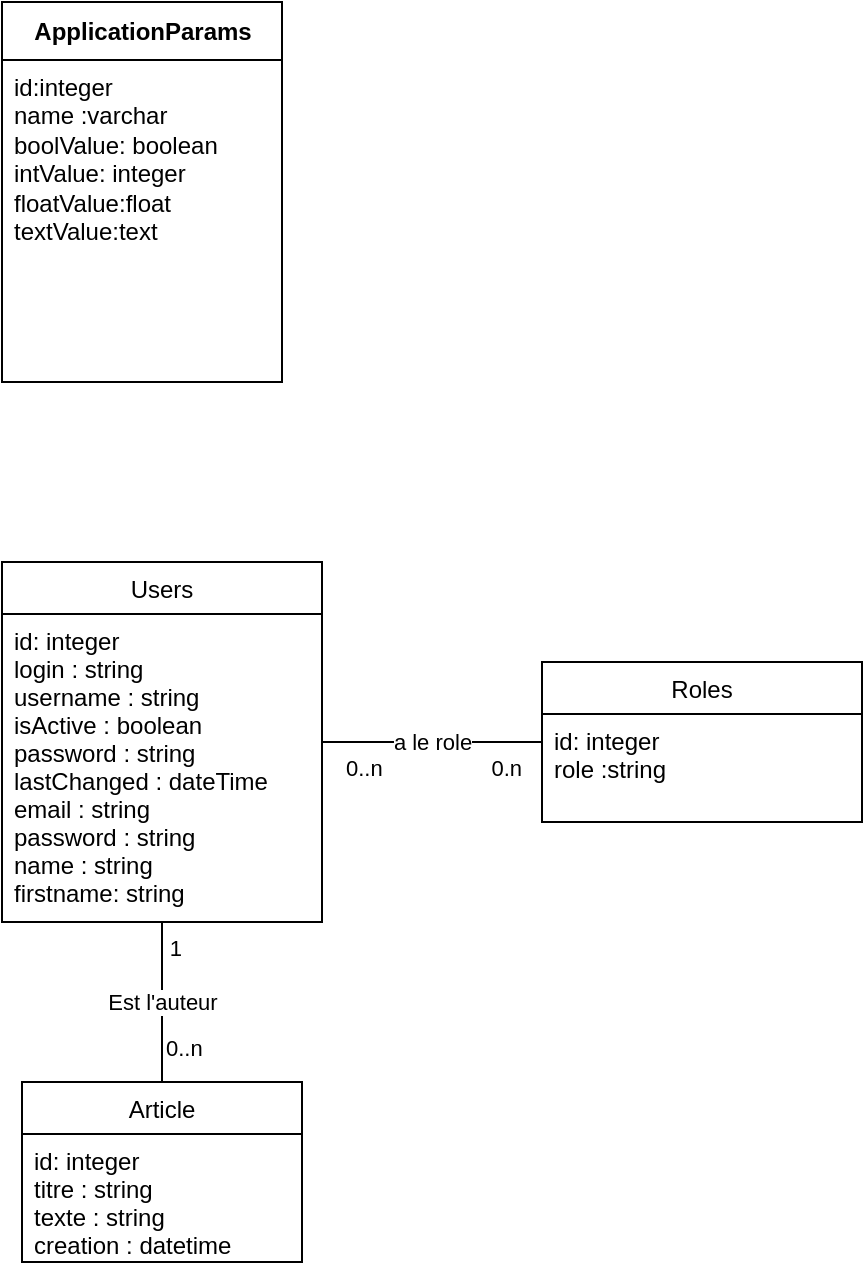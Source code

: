 <mxfile version="20.2.8" type="device"><diagram name="Page-1" id="c4acf3e9-155e-7222-9cf6-157b1a14988f"><mxGraphModel dx="1094" dy="649" grid="1" gridSize="10" guides="1" tooltips="1" connect="1" arrows="1" fold="1" page="1" pageScale="1" pageWidth="827" pageHeight="1169" background="none" math="0" shadow="0"><root><mxCell id="0"/><mxCell id="1" parent="0"/><mxCell id="r1uEUr1s6ltwUHR9csTd-1" value="Article" style="swimlane;fontStyle=0;childLayout=stackLayout;horizontal=1;startSize=26;fillColor=none;horizontalStack=0;resizeParent=1;resizeParentMax=0;resizeLast=0;collapsible=1;marginBottom=0;" parent="1" vertex="1"><mxGeometry x="50" y="580" width="140" height="90" as="geometry"/></mxCell><mxCell id="r1uEUr1s6ltwUHR9csTd-2" value="id: integer&#10;titre : string&#10;texte : string&#10;creation : datetime" style="text;strokeColor=none;fillColor=none;align=left;verticalAlign=top;spacingLeft=4;spacingRight=4;overflow=hidden;rotatable=0;points=[[0,0.5],[1,0.5]];portConstraint=eastwest;" parent="r1uEUr1s6ltwUHR9csTd-1" vertex="1"><mxGeometry y="26" width="140" height="64" as="geometry"/></mxCell><mxCell id="r1uEUr1s6ltwUHR9csTd-9" value="&lt;div&gt;Est l'auteur&lt;/div&gt;" style="endArrow=none;html=1;endSize=12;startArrow=none;startSize=14;startFill=0;edgeStyle=orthogonalEdgeStyle;rounded=0;endFill=0;" parent="1" source="r1uEUr1s6ltwUHR9csTd-1" target="yozUyFXdbr2WYpKYGwVX-4" edge="1"><mxGeometry relative="1" as="geometry"><mxPoint x="160" y="840" as="sourcePoint"/><mxPoint x="120" y="760" as="targetPoint"/></mxGeometry></mxCell><mxCell id="r1uEUr1s6ltwUHR9csTd-10" value="0..n" style="edgeLabel;resizable=0;html=1;align=left;verticalAlign=top;" parent="r1uEUr1s6ltwUHR9csTd-9" connectable="0" vertex="1"><mxGeometry x="-1" relative="1" as="geometry"><mxPoint y="-30" as="offset"/></mxGeometry></mxCell><mxCell id="r1uEUr1s6ltwUHR9csTd-11" value="1" style="edgeLabel;resizable=0;html=1;align=right;verticalAlign=top;" parent="r1uEUr1s6ltwUHR9csTd-9" connectable="0" vertex="1"><mxGeometry x="1" relative="1" as="geometry"><mxPoint x="10" as="offset"/></mxGeometry></mxCell><mxCell id="f_Fksj5VNuUpb4RnA_M--1" value="ApplicationParams" style="swimlane;fontStyle=1;align=center;verticalAlign=middle;childLayout=stackLayout;horizontal=1;startSize=29;horizontalStack=0;resizeParent=1;resizeParentMax=0;resizeLast=0;collapsible=0;marginBottom=0;html=1;" parent="1" vertex="1"><mxGeometry x="40" y="40" width="140" height="190" as="geometry"/></mxCell><mxCell id="f_Fksj5VNuUpb4RnA_M--2" value="&lt;div&gt;id:integer&lt;/div&gt;&lt;div&gt;name :varchar&lt;br&gt;&lt;/div&gt;&lt;div&gt;boolValue: boolean&lt;/div&gt;&lt;div&gt;intValue: integer&lt;br&gt;&lt;/div&gt;&lt;div&gt;floatValue:float&lt;/div&gt;&lt;div&gt;textValue:text&lt;br&gt;&lt;/div&gt;" style="text;html=1;strokeColor=none;fillColor=none;align=left;verticalAlign=top;spacingLeft=4;spacingRight=4;overflow=hidden;rotatable=0;points=[[0,0.5],[1,0.5]];portConstraint=eastwest;" parent="f_Fksj5VNuUpb4RnA_M--1" vertex="1"><mxGeometry y="29" width="140" height="161" as="geometry"/></mxCell><mxCell id="yozUyFXdbr2WYpKYGwVX-4" value="Users" style="swimlane;fontStyle=0;childLayout=stackLayout;horizontal=1;startSize=26;fillColor=none;horizontalStack=0;resizeParent=1;resizeParentMax=0;resizeLast=0;collapsible=1;marginBottom=0;" parent="1" vertex="1"><mxGeometry x="40" y="320" width="160" height="180" as="geometry"/></mxCell><mxCell id="yozUyFXdbr2WYpKYGwVX-5" value="id: integer&#10;login : string&#10;username : string&#10;isActive : boolean&#10;password : string&#10;lastChanged : dateTime&#10;email : string&#10;password : string&#10;name : string&#10;firstname: string" style="text;strokeColor=none;fillColor=none;align=left;verticalAlign=top;spacingLeft=4;spacingRight=4;overflow=hidden;rotatable=0;points=[[0,0.5],[1,0.5]];portConstraint=eastwest;" parent="yozUyFXdbr2WYpKYGwVX-4" vertex="1"><mxGeometry y="26" width="160" height="154" as="geometry"/></mxCell><mxCell id="yozUyFXdbr2WYpKYGwVX-6" value="Roles" style="swimlane;fontStyle=0;childLayout=stackLayout;horizontal=1;startSize=26;fillColor=none;horizontalStack=0;resizeParent=1;resizeParentMax=0;resizeLast=0;collapsible=1;marginBottom=0;" parent="1" vertex="1"><mxGeometry x="310" y="370" width="160" height="80" as="geometry"/></mxCell><mxCell id="yozUyFXdbr2WYpKYGwVX-7" value="id: integer&#10;role :string" style="text;strokeColor=none;fillColor=none;align=left;verticalAlign=top;spacingLeft=4;spacingRight=4;overflow=hidden;rotatable=0;points=[[0,0.5],[1,0.5]];portConstraint=eastwest;" parent="yozUyFXdbr2WYpKYGwVX-6" vertex="1"><mxGeometry y="26" width="160" height="54" as="geometry"/></mxCell><mxCell id="yozUyFXdbr2WYpKYGwVX-8" value="a le role" style="endArrow=none;html=1;endSize=12;startArrow=none;startSize=14;startFill=0;edgeStyle=orthogonalEdgeStyle;rounded=0;endFill=0;" parent="1" source="yozUyFXdbr2WYpKYGwVX-4" target="yozUyFXdbr2WYpKYGwVX-6" edge="1"><mxGeometry relative="1" as="geometry"><mxPoint x="310" y="520" as="sourcePoint"/><mxPoint x="350" y="410" as="targetPoint"/><Array as="points"/></mxGeometry></mxCell><mxCell id="yozUyFXdbr2WYpKYGwVX-9" value="0..n" style="edgeLabel;resizable=0;html=1;align=left;verticalAlign=top;" parent="yozUyFXdbr2WYpKYGwVX-8" connectable="0" vertex="1"><mxGeometry x="-1" relative="1" as="geometry"><mxPoint x="10" as="offset"/></mxGeometry></mxCell><mxCell id="yozUyFXdbr2WYpKYGwVX-10" value="0.n" style="edgeLabel;resizable=0;html=1;align=right;verticalAlign=top;" parent="yozUyFXdbr2WYpKYGwVX-8" connectable="0" vertex="1"><mxGeometry x="1" relative="1" as="geometry"><mxPoint x="-10" as="offset"/></mxGeometry></mxCell></root></mxGraphModel></diagram></mxfile>